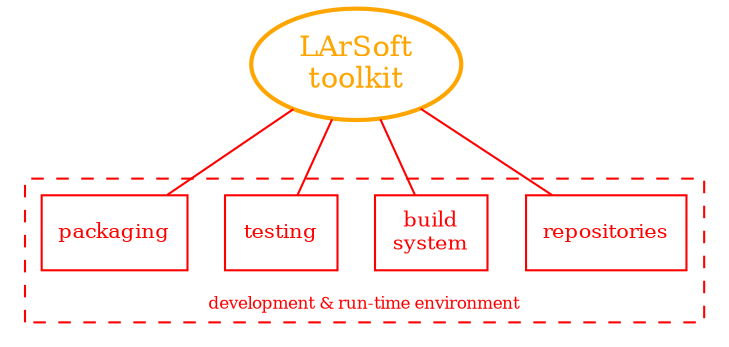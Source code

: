 digraph LArSoftAndDevelopment {
  
  rankdir = TB
  dpi = 1200
  
  node [ shape=box ]
  edge [ color=red ]
  
  "LArSoft"    [label="LArSoft\ntoolkit" shape=ellipse, penwidth=2.0, color=orange, fontcolor=orange]
  
  
  subgraph cluster_development {
    style     = dashed
    color     = red
    fontcolor = red
    fontsize  = 8
    label     = "development & run-time environment"
    labelloc  = "b"
    
    node [
      fontsize  = 10
      shape     = box
      color     = red
      fontcolor = red
    ]
    edge [
      color     = red
    ]
    
    "DevelopmentRepositories" [label="repositories",  ]
    "DevelopmentBuild"        [label="build\nsystem", ]
    "DevelopmentTest"         [label="testing",       ]
    "DevelopmentPackaging"    [label="packaging",     ]
    
  } // subgraph cluster_development
  
  "LArSoft" -> "DevelopmentRepositories" [dir=none]
  "LArSoft" -> "DevelopmentBuild"        [dir=none]
  "LArSoft" -> "DevelopmentTest"         [dir=none]
  "LArSoft" -> "DevelopmentPackaging"    [dir=none]
  
} // LArSoftAndDevelopment
